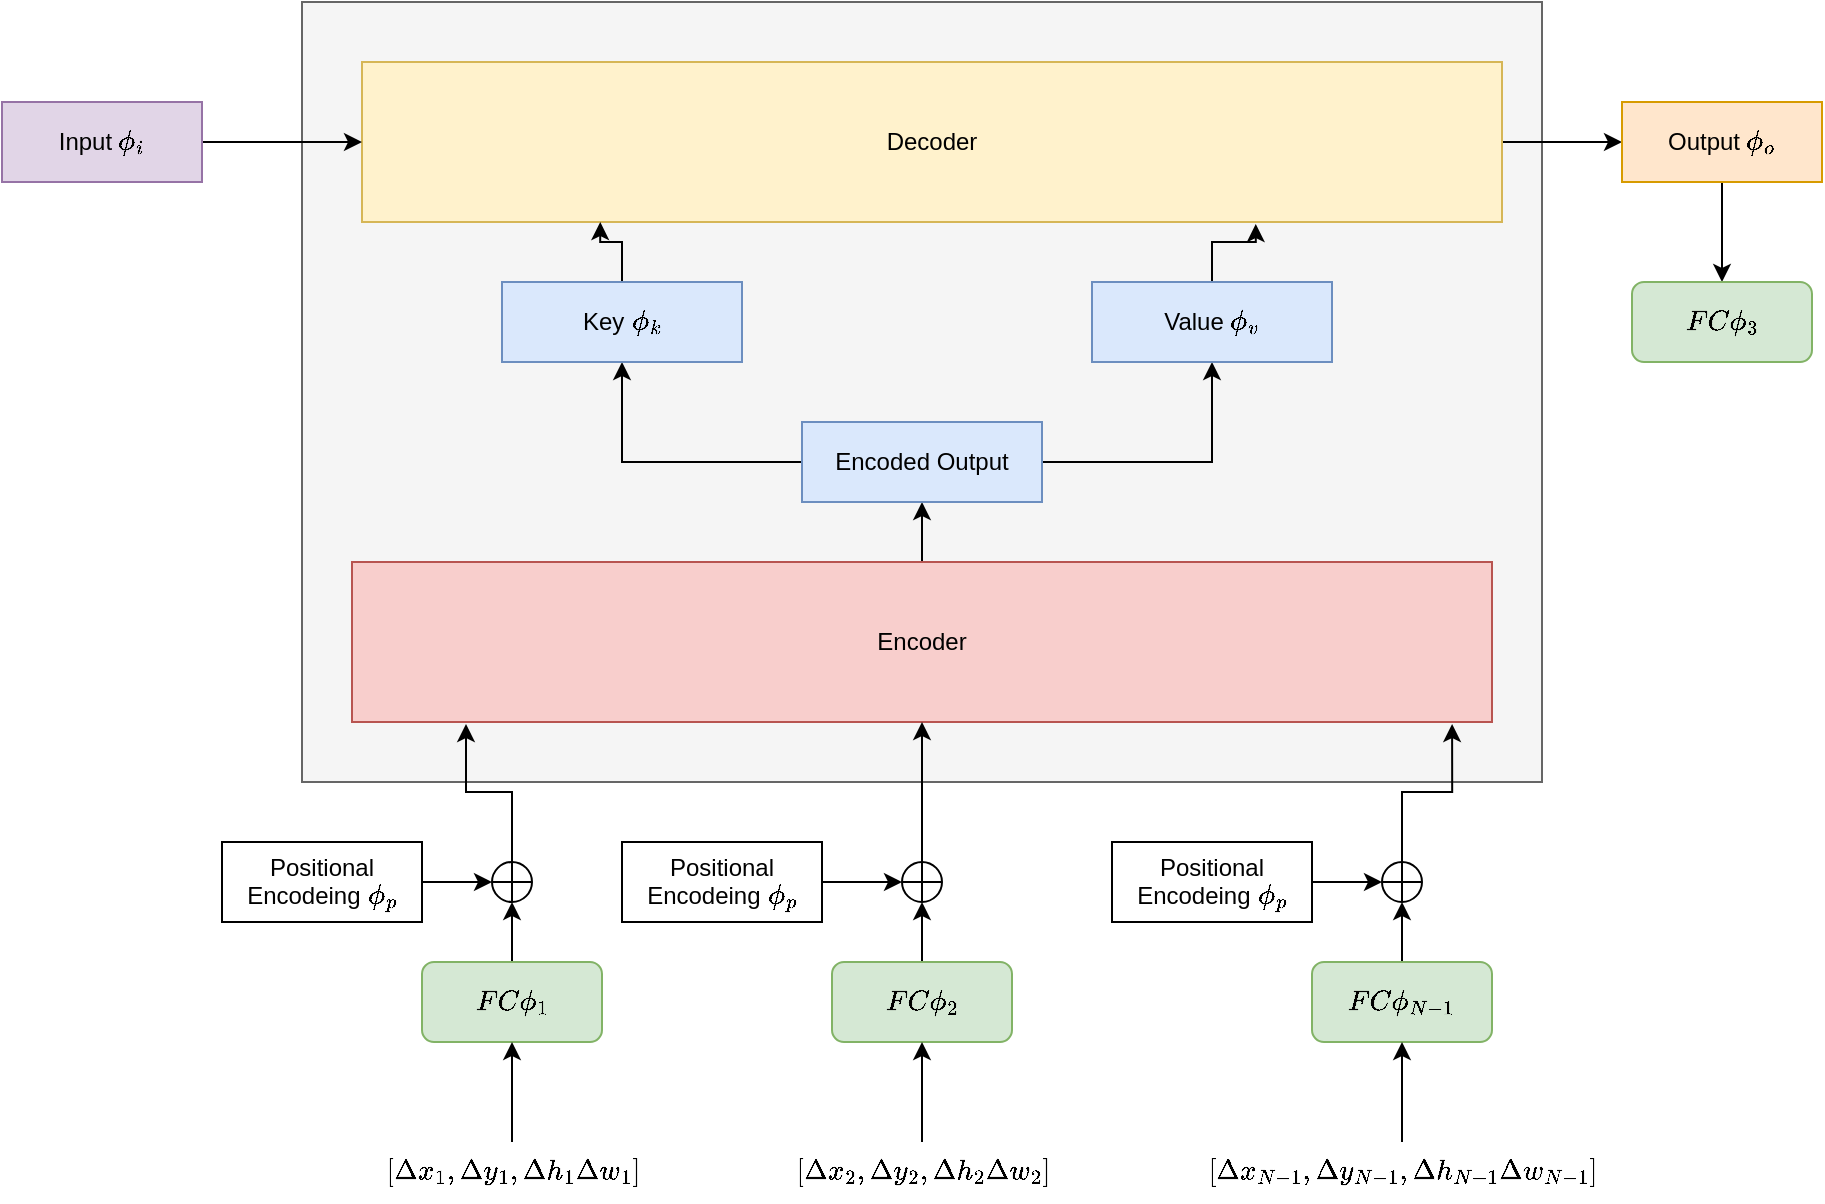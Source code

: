 <mxfile version="20.2.8" type="github">
  <diagram id="90305_A4T3v7ymbStzcG" name="Page-1">
    <mxGraphModel dx="1296" dy="887" grid="1" gridSize="10" guides="1" tooltips="1" connect="1" arrows="1" fold="1" page="1" pageScale="1" pageWidth="1600" pageHeight="900" math="1" shadow="0">
      <root>
        <mxCell id="0" />
        <mxCell id="1" parent="0" />
        <mxCell id="rP4EHJA1eD8iWhHS50s2-1" value="" style="rounded=0;whiteSpace=wrap;html=1;fillColor=#f5f5f5;fontColor=#333333;strokeColor=#666666;" vertex="1" parent="1">
          <mxGeometry x="220" y="120" width="620" height="390" as="geometry" />
        </mxCell>
        <mxCell id="rP4EHJA1eD8iWhHS50s2-37" style="edgeStyle=orthogonalEdgeStyle;rounded=0;orthogonalLoop=1;jettySize=auto;html=1;" edge="1" parent="1" source="rP4EHJA1eD8iWhHS50s2-2" target="rP4EHJA1eD8iWhHS50s2-10">
          <mxGeometry relative="1" as="geometry" />
        </mxCell>
        <mxCell id="rP4EHJA1eD8iWhHS50s2-2" value="Decoder" style="rounded=0;whiteSpace=wrap;html=1;fillColor=#fff2cc;strokeColor=#d6b656;" vertex="1" parent="1">
          <mxGeometry x="250" y="150" width="570" height="80" as="geometry" />
        </mxCell>
        <mxCell id="rP4EHJA1eD8iWhHS50s2-30" style="edgeStyle=orthogonalEdgeStyle;rounded=0;orthogonalLoop=1;jettySize=auto;html=1;" edge="1" parent="1" source="rP4EHJA1eD8iWhHS50s2-3" target="rP4EHJA1eD8iWhHS50s2-13">
          <mxGeometry relative="1" as="geometry" />
        </mxCell>
        <mxCell id="rP4EHJA1eD8iWhHS50s2-3" value="Encoder" style="rounded=0;whiteSpace=wrap;html=1;fillColor=#f8cecc;strokeColor=#b85450;" vertex="1" parent="1">
          <mxGeometry x="245" y="400" width="570" height="80" as="geometry" />
        </mxCell>
        <mxCell id="rP4EHJA1eD8iWhHS50s2-20" style="edgeStyle=orthogonalEdgeStyle;rounded=0;orthogonalLoop=1;jettySize=auto;html=1;entryX=0.5;entryY=1;entryDx=0;entryDy=0;" edge="1" parent="1" source="rP4EHJA1eD8iWhHS50s2-4" target="rP4EHJA1eD8iWhHS50s2-16">
          <mxGeometry relative="1" as="geometry" />
        </mxCell>
        <mxCell id="rP4EHJA1eD8iWhHS50s2-4" value="\(FC&amp;nbsp; \phi_1\)" style="rounded=1;whiteSpace=wrap;html=1;fillColor=#d5e8d4;strokeColor=#82b366;" vertex="1" parent="1">
          <mxGeometry x="280" y="600" width="90" height="40" as="geometry" />
        </mxCell>
        <mxCell id="rP4EHJA1eD8iWhHS50s2-23" style="edgeStyle=orthogonalEdgeStyle;rounded=0;orthogonalLoop=1;jettySize=auto;html=1;entryX=0.5;entryY=1;entryDx=0;entryDy=0;" edge="1" parent="1" source="rP4EHJA1eD8iWhHS50s2-5" target="rP4EHJA1eD8iWhHS50s2-17">
          <mxGeometry relative="1" as="geometry" />
        </mxCell>
        <mxCell id="rP4EHJA1eD8iWhHS50s2-5" value="\(FC&amp;nbsp; \phi_2\)" style="rounded=1;whiteSpace=wrap;html=1;fillColor=#d5e8d4;strokeColor=#82b366;" vertex="1" parent="1">
          <mxGeometry x="485" y="600" width="90" height="40" as="geometry" />
        </mxCell>
        <mxCell id="rP4EHJA1eD8iWhHS50s2-28" style="edgeStyle=orthogonalEdgeStyle;rounded=0;orthogonalLoop=1;jettySize=auto;html=1;" edge="1" parent="1" source="rP4EHJA1eD8iWhHS50s2-6">
          <mxGeometry relative="1" as="geometry">
            <mxPoint x="770" y="570" as="targetPoint" />
          </mxGeometry>
        </mxCell>
        <mxCell id="rP4EHJA1eD8iWhHS50s2-6" value="\(FC&amp;nbsp; \phi_{N-1}\)" style="rounded=1;whiteSpace=wrap;html=1;fillColor=#d5e8d4;strokeColor=#82b366;" vertex="1" parent="1">
          <mxGeometry x="725" y="600" width="90" height="40" as="geometry" />
        </mxCell>
        <mxCell id="rP4EHJA1eD8iWhHS50s2-21" value="" style="edgeStyle=orthogonalEdgeStyle;rounded=0;orthogonalLoop=1;jettySize=auto;html=1;" edge="1" parent="1" source="rP4EHJA1eD8iWhHS50s2-7" target="rP4EHJA1eD8iWhHS50s2-16">
          <mxGeometry relative="1" as="geometry" />
        </mxCell>
        <mxCell id="rP4EHJA1eD8iWhHS50s2-7" value="Positional Encodeing \(\phi_p\)" style="rounded=0;whiteSpace=wrap;html=1;" vertex="1" parent="1">
          <mxGeometry x="180" y="540" width="100" height="40" as="geometry" />
        </mxCell>
        <mxCell id="rP4EHJA1eD8iWhHS50s2-24" style="edgeStyle=orthogonalEdgeStyle;rounded=0;orthogonalLoop=1;jettySize=auto;html=1;entryX=0;entryY=0.5;entryDx=0;entryDy=0;" edge="1" parent="1" source="rP4EHJA1eD8iWhHS50s2-8" target="rP4EHJA1eD8iWhHS50s2-17">
          <mxGeometry relative="1" as="geometry">
            <mxPoint x="510" y="560" as="targetPoint" />
          </mxGeometry>
        </mxCell>
        <mxCell id="rP4EHJA1eD8iWhHS50s2-8" value="Positional Encodeing \(\phi_p\)" style="rounded=0;whiteSpace=wrap;html=1;" vertex="1" parent="1">
          <mxGeometry x="380" y="540" width="100" height="40" as="geometry" />
        </mxCell>
        <mxCell id="rP4EHJA1eD8iWhHS50s2-27" style="edgeStyle=orthogonalEdgeStyle;rounded=0;orthogonalLoop=1;jettySize=auto;html=1;entryX=0;entryY=0.5;entryDx=0;entryDy=0;" edge="1" parent="1" source="rP4EHJA1eD8iWhHS50s2-9" target="rP4EHJA1eD8iWhHS50s2-18">
          <mxGeometry relative="1" as="geometry" />
        </mxCell>
        <mxCell id="rP4EHJA1eD8iWhHS50s2-9" value="Positional Encodeing \(\phi_p\)" style="rounded=0;whiteSpace=wrap;html=1;" vertex="1" parent="1">
          <mxGeometry x="625" y="540" width="100" height="40" as="geometry" />
        </mxCell>
        <mxCell id="rP4EHJA1eD8iWhHS50s2-38" style="edgeStyle=orthogonalEdgeStyle;rounded=0;orthogonalLoop=1;jettySize=auto;html=1;entryX=0.5;entryY=0;entryDx=0;entryDy=0;" edge="1" parent="1" source="rP4EHJA1eD8iWhHS50s2-10" target="rP4EHJA1eD8iWhHS50s2-11">
          <mxGeometry relative="1" as="geometry" />
        </mxCell>
        <mxCell id="rP4EHJA1eD8iWhHS50s2-10" value="Output \(\phi_o\)" style="rounded=0;whiteSpace=wrap;html=1;fillColor=#ffe6cc;strokeColor=#d79b00;" vertex="1" parent="1">
          <mxGeometry x="880" y="170" width="100" height="40" as="geometry" />
        </mxCell>
        <mxCell id="rP4EHJA1eD8iWhHS50s2-11" value="\(FC&amp;nbsp; \phi_3\)" style="rounded=1;whiteSpace=wrap;html=1;fillColor=#d5e8d4;strokeColor=#82b366;" vertex="1" parent="1">
          <mxGeometry x="885" y="260" width="90" height="40" as="geometry" />
        </mxCell>
        <mxCell id="rP4EHJA1eD8iWhHS50s2-36" style="edgeStyle=orthogonalEdgeStyle;rounded=0;orthogonalLoop=1;jettySize=auto;html=1;" edge="1" parent="1" source="rP4EHJA1eD8iWhHS50s2-12" target="rP4EHJA1eD8iWhHS50s2-2">
          <mxGeometry relative="1" as="geometry" />
        </mxCell>
        <mxCell id="rP4EHJA1eD8iWhHS50s2-12" value="Input \(\phi_i\)" style="rounded=0;whiteSpace=wrap;html=1;fillColor=#e1d5e7;strokeColor=#9673a6;" vertex="1" parent="1">
          <mxGeometry x="70" y="170" width="100" height="40" as="geometry" />
        </mxCell>
        <mxCell id="rP4EHJA1eD8iWhHS50s2-32" style="edgeStyle=orthogonalEdgeStyle;rounded=0;orthogonalLoop=1;jettySize=auto;html=1;" edge="1" parent="1" source="rP4EHJA1eD8iWhHS50s2-13" target="rP4EHJA1eD8iWhHS50s2-14">
          <mxGeometry relative="1" as="geometry" />
        </mxCell>
        <mxCell id="rP4EHJA1eD8iWhHS50s2-33" style="edgeStyle=orthogonalEdgeStyle;rounded=0;orthogonalLoop=1;jettySize=auto;html=1;" edge="1" parent="1" source="rP4EHJA1eD8iWhHS50s2-13" target="rP4EHJA1eD8iWhHS50s2-15">
          <mxGeometry relative="1" as="geometry" />
        </mxCell>
        <mxCell id="rP4EHJA1eD8iWhHS50s2-13" value="Encoded Output" style="rounded=0;whiteSpace=wrap;html=1;fillColor=#dae8fc;strokeColor=#6c8ebf;" vertex="1" parent="1">
          <mxGeometry x="470" y="330" width="120" height="40" as="geometry" />
        </mxCell>
        <mxCell id="rP4EHJA1eD8iWhHS50s2-34" style="edgeStyle=orthogonalEdgeStyle;rounded=0;orthogonalLoop=1;jettySize=auto;html=1;entryX=0.209;entryY=1;entryDx=0;entryDy=0;entryPerimeter=0;" edge="1" parent="1" source="rP4EHJA1eD8iWhHS50s2-14" target="rP4EHJA1eD8iWhHS50s2-2">
          <mxGeometry relative="1" as="geometry" />
        </mxCell>
        <mxCell id="rP4EHJA1eD8iWhHS50s2-14" value="Key \(\phi_k\)" style="rounded=0;whiteSpace=wrap;html=1;fillColor=#dae8fc;strokeColor=#6c8ebf;" vertex="1" parent="1">
          <mxGeometry x="320" y="260" width="120" height="40" as="geometry" />
        </mxCell>
        <mxCell id="rP4EHJA1eD8iWhHS50s2-35" style="edgeStyle=orthogonalEdgeStyle;rounded=0;orthogonalLoop=1;jettySize=auto;html=1;entryX=0.784;entryY=1.013;entryDx=0;entryDy=0;entryPerimeter=0;" edge="1" parent="1" source="rP4EHJA1eD8iWhHS50s2-15" target="rP4EHJA1eD8iWhHS50s2-2">
          <mxGeometry relative="1" as="geometry" />
        </mxCell>
        <mxCell id="rP4EHJA1eD8iWhHS50s2-15" value="Value \(\phi_v\)" style="rounded=0;whiteSpace=wrap;html=1;fillColor=#dae8fc;strokeColor=#6c8ebf;" vertex="1" parent="1">
          <mxGeometry x="615" y="260" width="120" height="40" as="geometry" />
        </mxCell>
        <mxCell id="rP4EHJA1eD8iWhHS50s2-22" style="edgeStyle=orthogonalEdgeStyle;rounded=0;orthogonalLoop=1;jettySize=auto;html=1;entryX=0.1;entryY=1.013;entryDx=0;entryDy=0;entryPerimeter=0;" edge="1" parent="1" source="rP4EHJA1eD8iWhHS50s2-16" target="rP4EHJA1eD8iWhHS50s2-3">
          <mxGeometry relative="1" as="geometry" />
        </mxCell>
        <mxCell id="rP4EHJA1eD8iWhHS50s2-16" value="" style="shape=orEllipse;perimeter=ellipsePerimeter;whiteSpace=wrap;html=1;backgroundOutline=1;" vertex="1" parent="1">
          <mxGeometry x="315" y="550" width="20" height="20" as="geometry" />
        </mxCell>
        <mxCell id="rP4EHJA1eD8iWhHS50s2-25" style="edgeStyle=orthogonalEdgeStyle;rounded=0;orthogonalLoop=1;jettySize=auto;html=1;" edge="1" parent="1" source="rP4EHJA1eD8iWhHS50s2-17" target="rP4EHJA1eD8iWhHS50s2-3">
          <mxGeometry relative="1" as="geometry" />
        </mxCell>
        <mxCell id="rP4EHJA1eD8iWhHS50s2-17" value="" style="shape=orEllipse;perimeter=ellipsePerimeter;whiteSpace=wrap;html=1;backgroundOutline=1;" vertex="1" parent="1">
          <mxGeometry x="520" y="550" width="20" height="20" as="geometry" />
        </mxCell>
        <mxCell id="rP4EHJA1eD8iWhHS50s2-29" style="edgeStyle=orthogonalEdgeStyle;rounded=0;orthogonalLoop=1;jettySize=auto;html=1;entryX=0.965;entryY=1.013;entryDx=0;entryDy=0;entryPerimeter=0;" edge="1" parent="1" source="rP4EHJA1eD8iWhHS50s2-18" target="rP4EHJA1eD8iWhHS50s2-3">
          <mxGeometry relative="1" as="geometry" />
        </mxCell>
        <mxCell id="rP4EHJA1eD8iWhHS50s2-18" value="" style="shape=orEllipse;perimeter=ellipsePerimeter;whiteSpace=wrap;html=1;backgroundOutline=1;" vertex="1" parent="1">
          <mxGeometry x="760" y="550" width="20" height="20" as="geometry" />
        </mxCell>
        <mxCell id="rP4EHJA1eD8iWhHS50s2-46" style="edgeStyle=orthogonalEdgeStyle;rounded=0;orthogonalLoop=1;jettySize=auto;html=1;entryX=0.5;entryY=1;entryDx=0;entryDy=0;" edge="1" parent="1" source="rP4EHJA1eD8iWhHS50s2-40" target="rP4EHJA1eD8iWhHS50s2-4">
          <mxGeometry relative="1" as="geometry" />
        </mxCell>
        <mxCell id="rP4EHJA1eD8iWhHS50s2-40" value="\([\Delta x_1, \Delta y_1, \Delta h_1 \Delta w_1]\)" style="text;html=1;align=center;verticalAlign=middle;resizable=0;points=[];autosize=1;strokeColor=none;fillColor=none;" vertex="1" parent="1">
          <mxGeometry x="185" y="690" width="280" height="30" as="geometry" />
        </mxCell>
        <mxCell id="rP4EHJA1eD8iWhHS50s2-45" style="edgeStyle=orthogonalEdgeStyle;rounded=0;orthogonalLoop=1;jettySize=auto;html=1;entryX=0.5;entryY=1;entryDx=0;entryDy=0;" edge="1" parent="1" source="rP4EHJA1eD8iWhHS50s2-42" target="rP4EHJA1eD8iWhHS50s2-5">
          <mxGeometry relative="1" as="geometry" />
        </mxCell>
        <mxCell id="rP4EHJA1eD8iWhHS50s2-42" value="\([\Delta x_2, \Delta y_2, \Delta h_2 \Delta w_2]\)" style="text;html=1;align=center;verticalAlign=middle;resizable=0;points=[];autosize=1;strokeColor=none;fillColor=none;" vertex="1" parent="1">
          <mxGeometry x="390" y="690" width="280" height="30" as="geometry" />
        </mxCell>
        <mxCell id="rP4EHJA1eD8iWhHS50s2-47" style="edgeStyle=orthogonalEdgeStyle;rounded=0;orthogonalLoop=1;jettySize=auto;html=1;entryX=0.5;entryY=1;entryDx=0;entryDy=0;" edge="1" parent="1" source="rP4EHJA1eD8iWhHS50s2-43" target="rP4EHJA1eD8iWhHS50s2-6">
          <mxGeometry relative="1" as="geometry" />
        </mxCell>
        <mxCell id="rP4EHJA1eD8iWhHS50s2-43" value="\([\Delta x_{N-1}, \Delta y_{N-1}, \Delta h_{N-1} \Delta w_{N-1}]\)" style="text;html=1;align=center;verticalAlign=middle;resizable=0;points=[];autosize=1;strokeColor=none;fillColor=none;" vertex="1" parent="1">
          <mxGeometry x="590" y="690" width="360" height="30" as="geometry" />
        </mxCell>
      </root>
    </mxGraphModel>
  </diagram>
</mxfile>
